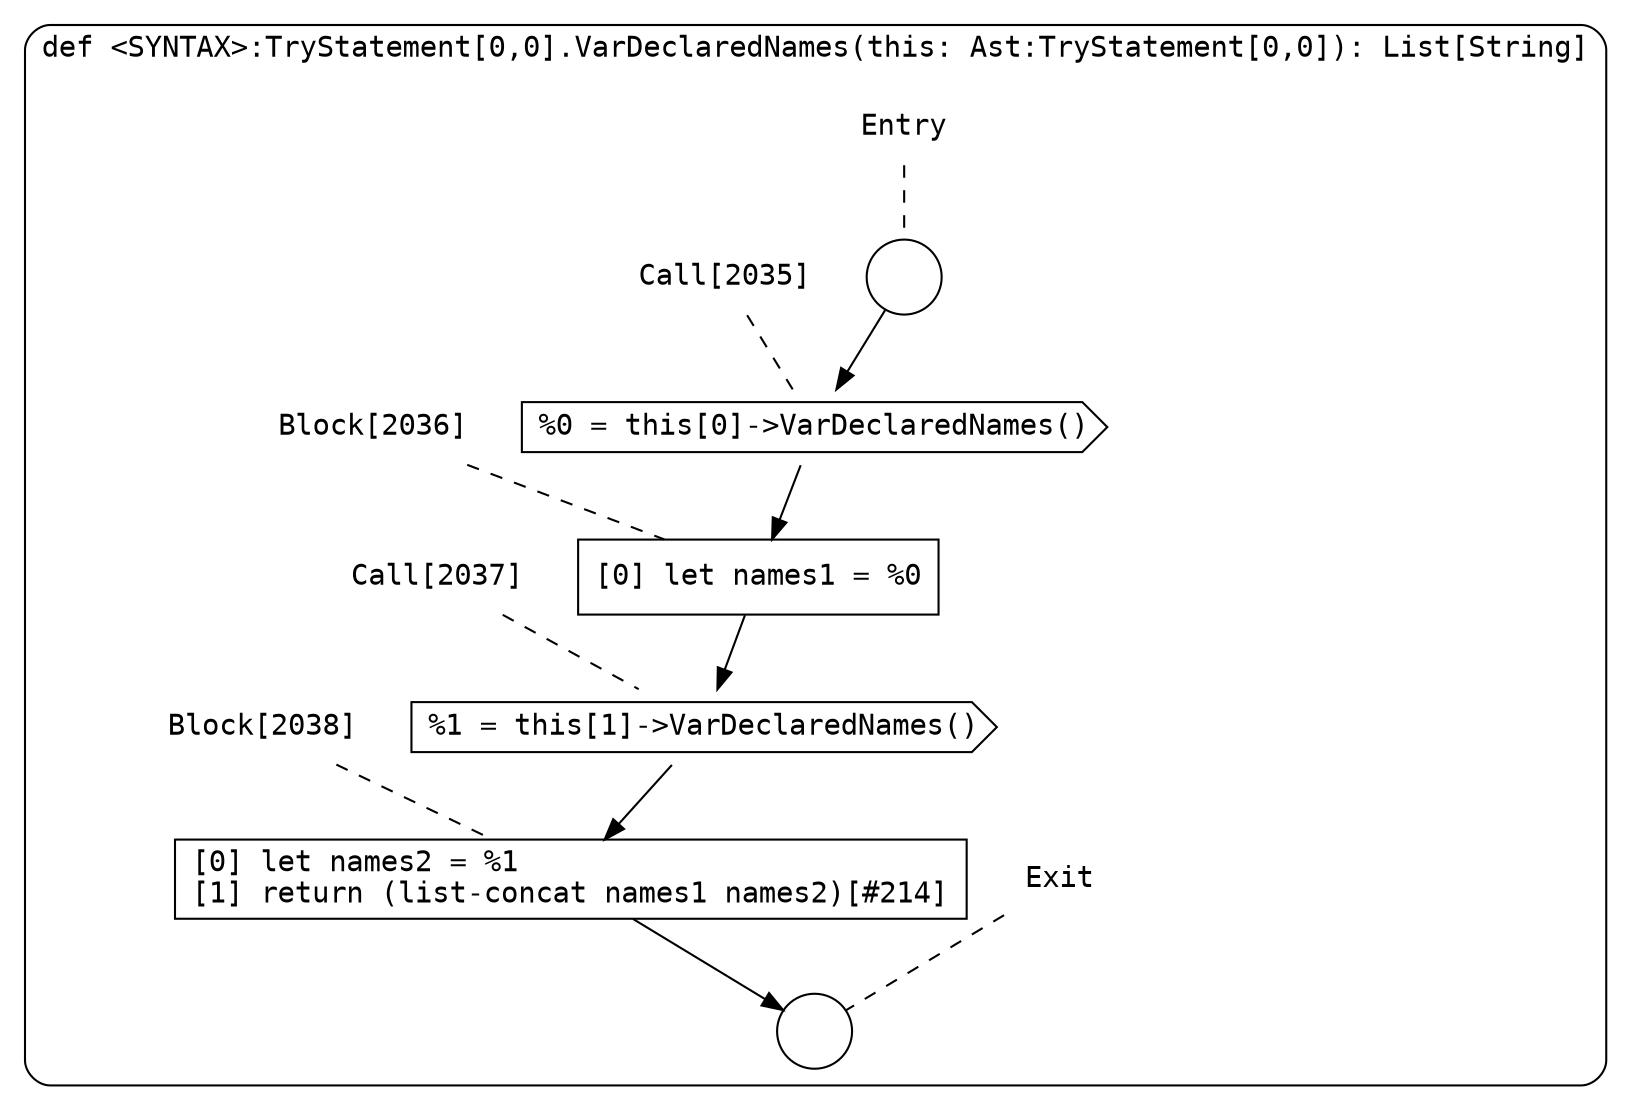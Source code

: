 digraph {
  graph [fontname = "Consolas"]
  node [fontname = "Consolas"]
  edge [fontname = "Consolas"]
  subgraph cluster373 {
    label = "def <SYNTAX>:TryStatement[0,0].VarDeclaredNames(this: Ast:TryStatement[0,0]): List[String]"
    style = rounded
    cluster373_entry_name [shape=none, label=<<font color="black">Entry</font>>]
    cluster373_entry_name -> cluster373_entry [arrowhead=none, color="black", style=dashed]
    cluster373_entry [shape=circle label=" " color="black" fillcolor="white" style=filled]
    cluster373_entry -> node2035 [color="black"]
    cluster373_exit_name [shape=none, label=<<font color="black">Exit</font>>]
    cluster373_exit_name -> cluster373_exit [arrowhead=none, color="black", style=dashed]
    cluster373_exit [shape=circle label=" " color="black" fillcolor="white" style=filled]
    node2035_name [shape=none, label=<<font color="black">Call[2035]</font>>]
    node2035_name -> node2035 [arrowhead=none, color="black", style=dashed]
    node2035 [shape=cds, label=<<font color="black">%0 = this[0]-&gt;VarDeclaredNames()</font>> color="black" fillcolor="white", style=filled]
    node2035 -> node2036 [color="black"]
    node2036_name [shape=none, label=<<font color="black">Block[2036]</font>>]
    node2036_name -> node2036 [arrowhead=none, color="black", style=dashed]
    node2036 [shape=box, label=<<font color="black">[0] let names1 = %0<BR ALIGN="LEFT"/></font>> color="black" fillcolor="white", style=filled]
    node2036 -> node2037 [color="black"]
    node2037_name [shape=none, label=<<font color="black">Call[2037]</font>>]
    node2037_name -> node2037 [arrowhead=none, color="black", style=dashed]
    node2037 [shape=cds, label=<<font color="black">%1 = this[1]-&gt;VarDeclaredNames()</font>> color="black" fillcolor="white", style=filled]
    node2037 -> node2038 [color="black"]
    node2038_name [shape=none, label=<<font color="black">Block[2038]</font>>]
    node2038_name -> node2038 [arrowhead=none, color="black", style=dashed]
    node2038 [shape=box, label=<<font color="black">[0] let names2 = %1<BR ALIGN="LEFT"/>[1] return (list-concat names1 names2)[#214]<BR ALIGN="LEFT"/></font>> color="black" fillcolor="white", style=filled]
    node2038 -> cluster373_exit [color="black"]
  }
}
